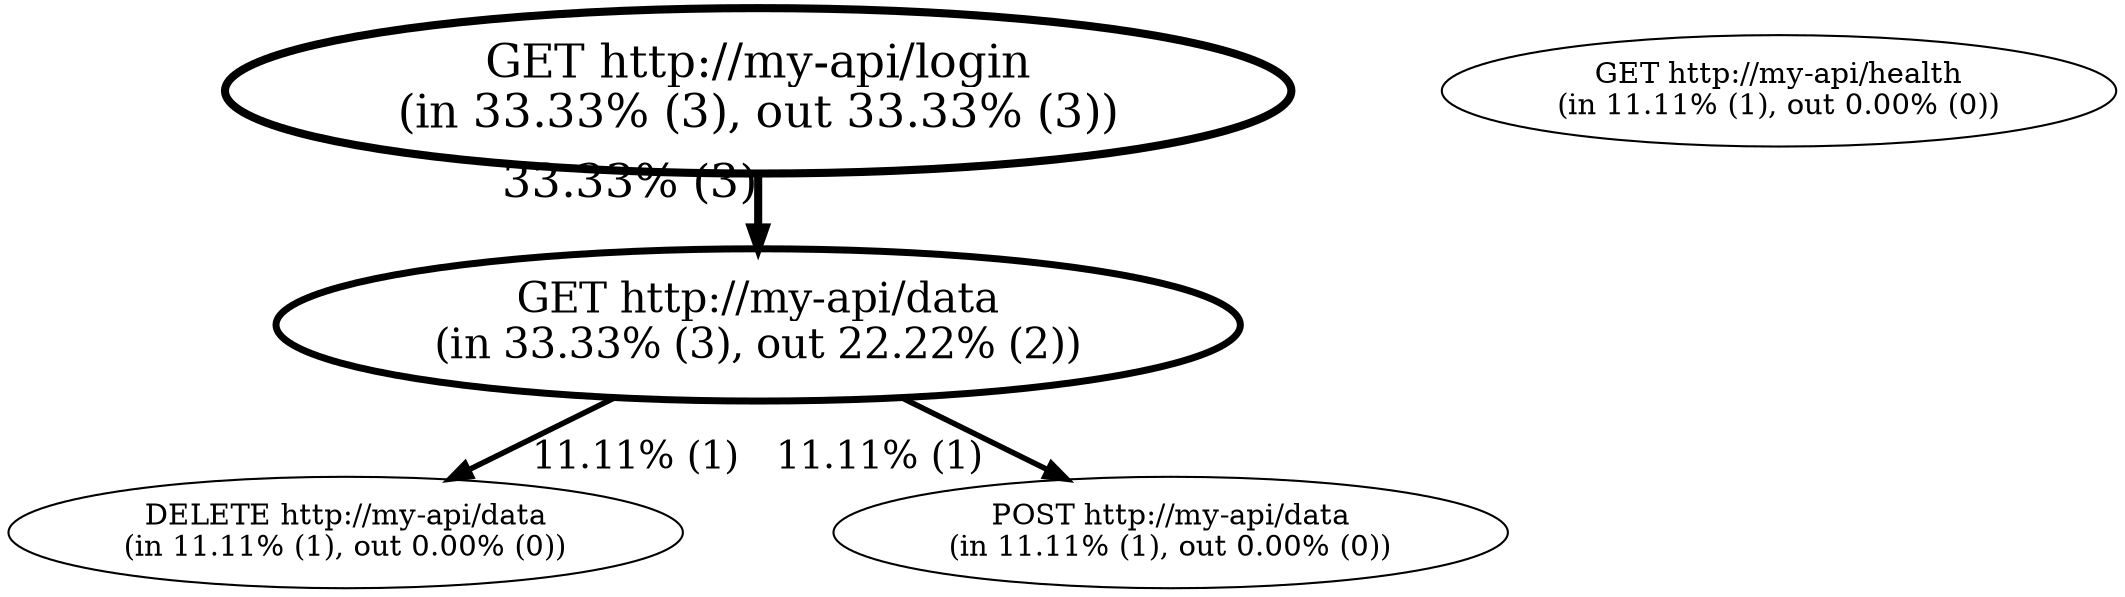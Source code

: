 digraph apathy_graph {
    nodesep=1.0;
    ordering=out;

    r0 [label="GET http://my-api/login\n(in 33.33% (3), out 33.33% (3))", fontsize=22, penwidth=3.886751];
    r1 [label="GET http://my-api/data\n(in 33.33% (3), out 22.22% (2))", fontsize=20, penwidth=3.357023];
    r2 [label="POST http://my-api/data\n(in 11.11% (1), out 0.00% (0))", fontsize=14, penwidth=1.000000];
    r3 [label="DELETE http://my-api/data\n(in 11.11% (1), out 0.00% (0))", fontsize=14, penwidth=1.000000];
    r4 [label="GET http://my-api/health\n(in 11.11% (1), out 0.00% (0))", fontsize=14, penwidth=1.000000];

    r0 -> r1 [xlabel="33.33% (3)", fontsize=22, penwidth=3.886751];
    r1 -> r3 [xlabel="11.11% (1)", fontsize=18, penwidth=2.666667];
    r1 -> r2 [xlabel="11.11% (1)", fontsize=18, penwidth=2.666667];
}
